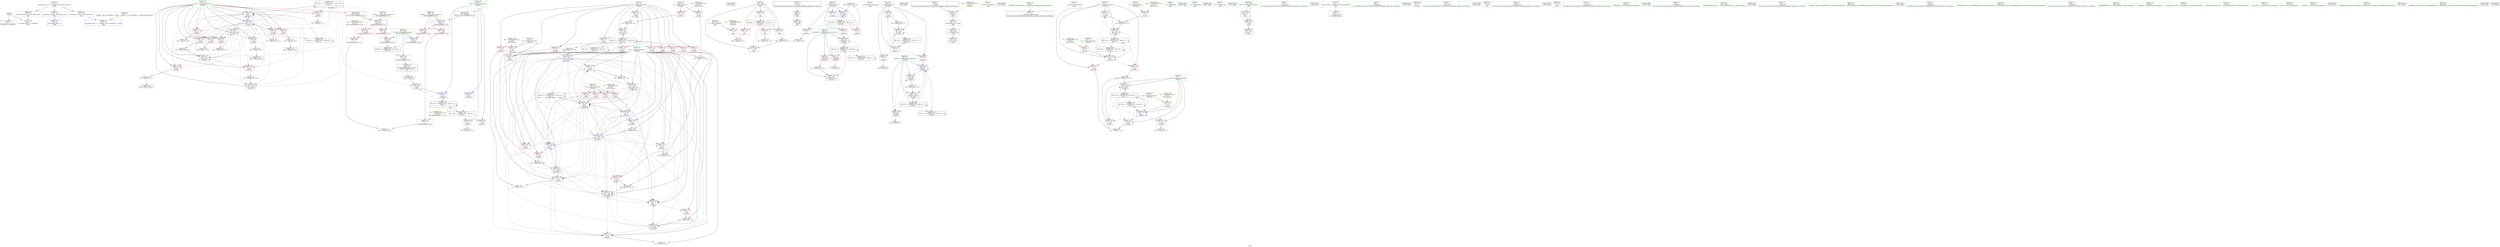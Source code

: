 digraph "SVFG" {
	label="SVFG";

	Node0x55e9a2c16f60 [shape=record,color=grey,label="{NodeID: 0\nNullPtr}"];
	Node0x55e9a2c16f60 -> Node0x55e9a2c413f0[style=solid];
	Node0x55e9a2c16f60 -> Node0x55e9a2c46fb0[style=solid];
	Node0x55e9a2c44e40 [shape=record,color=grey,label="{NodeID: 277\n243 = cmp(242, 121, )\n}"];
	Node0x55e9a2c40990 [shape=record,color=red,label="{NodeID: 111\n218\<--72\n\<--chd\n_Z5solvev\n}"];
	Node0x55e9a2c40990 -> Node0x55e9a2c44b40[style=solid];
	Node0x55e9a2c3ec00 [shape=record,color=green,label="{NodeID: 28\n58\<--59\nd\<--d_field_insensitive\n_Z5solvev\n}"];
	Node0x55e9a2c3ec00 -> Node0x55e9a2c42a60[style=solid];
	Node0x55e9a2c3ec00 -> Node0x55e9a2c42b30[style=solid];
	Node0x55e9a2c83a20 [shape=record,color=black,label="{NodeID: 388\n85 = PHI()\n}"];
	Node0x55e9a2c624a0 [shape=record,color=black,label="{NodeID: 305\nMR_14V_4 = PHI(MR_14V_5, MR_14V_3, )\npts\{61 \}\n|{|<s4>9}}"];
	Node0x55e9a2c624a0 -> Node0x55e9a2c46250[style=dashed];
	Node0x55e9a2c624a0 -> Node0x55e9a2c48770[style=dashed];
	Node0x55e9a2c624a0 -> Node0x55e9a2c624a0[style=dashed];
	Node0x55e9a2c624a0 -> Node0x55e9a2c66aa0[style=dashed];
	Node0x55e9a2c624a0:s4 -> Node0x55e9a2c6d340[style=dashed,color=red];
	Node0x55e9a2c469a0 [shape=record,color=red,label="{NodeID: 139\n347\<--325\n\<--t\nmain\n}"];
	Node0x55e9a2c469a0 -> Node0x55e9a2c449c0[style=solid];
	Node0x55e9a2c414f0 [shape=record,color=black,label="{NodeID: 56\n9\<--8\n\<--_ZSt3cin\nCan only get source location for instruction, argument, global var or function.}"];
	Node0x55e9a2c414f0 -> Node0x55e9a2c42240[style=solid];
	Node0x55e9a2c4e440 [shape=record,color=grey,label="{NodeID: 250\n258 = Binary(257, 154, )\n}"];
	Node0x55e9a2c4e440 -> Node0x55e9a2c48910[style=solid];
	Node0x55e9a2c480f0 [shape=record,color=blue,label="{NodeID: 167\n72\<--190\nchd\<--sub28\n_Z5solvev\n}"];
	Node0x55e9a2c480f0 -> Node0x55e9a2c40720[style=dashed];
	Node0x55e9a2c480f0 -> Node0x55e9a2c407f0[style=dashed];
	Node0x55e9a2c480f0 -> Node0x55e9a2c40990[style=dashed];
	Node0x55e9a2c480f0 -> Node0x55e9a2c40a60[style=dashed];
	Node0x55e9a2c480f0 -> Node0x55e9a2c47590[style=dashed];
	Node0x55e9a2c480f0 -> Node0x55e9a2c47e80[style=dashed];
	Node0x55e9a2c480f0 -> Node0x55e9a2c48020[style=dashed];
	Node0x55e9a2c480f0 -> Node0x55e9a2c48430[style=dashed];
	Node0x55e9a2c480f0 -> Node0x55e9a2c48500[style=dashed];
	Node0x55e9a2c480f0 -> Node0x55e9a2c688a0[style=dashed];
	Node0x55e9a2c42cd0 [shape=record,color=red,label="{NodeID: 84\n274\<--60\n\<--ans\n_Z5solvev\n}"];
	Node0x55e9a2c2fb80 [shape=record,color=green,label="{NodeID: 1\n7\<--1\n__dso_handle\<--dummyObj\nGlob }"];
	Node0x55e9a2c44fc0 [shape=record,color=grey,label="{NodeID: 278\n100 = cmp(99, 95, )\n}"];
	Node0x55e9a2c40a60 [shape=record,color=red,label="{NodeID: 112\n227\<--72\n\<--chd\n_Z5solvev\n}"];
	Node0x55e9a2c40a60 -> Node0x55e9a2c4f340[style=solid];
	Node0x55e9a2c3ecd0 [shape=record,color=green,label="{NodeID: 29\n60\<--61\nans\<--ans_field_insensitive\n_Z5solvev\n|{|<s4>9}}"];
	Node0x55e9a2c3ecd0 -> Node0x55e9a2c42c00[style=solid];
	Node0x55e9a2c3ecd0 -> Node0x55e9a2c42cd0[style=solid];
	Node0x55e9a2c3ecd0 -> Node0x55e9a2c470b0[style=solid];
	Node0x55e9a2c3ecd0 -> Node0x55e9a2c48770[style=solid];
	Node0x55e9a2c3ecd0:s4 -> Node0x55e9a2c848b0[style=solid,color=red];
	Node0x55e9a2c83b20 [shape=record,color=black,label="{NodeID: 389\n86 = PHI()\n}"];
	Node0x55e9a2c46a70 [shape=record,color=red,label="{NodeID: 140\n346\<--327\n\<--i\nmain\n}"];
	Node0x55e9a2c46a70 -> Node0x55e9a2c449c0[style=solid];
	Node0x55e9a2c415f0 [shape=record,color=black,label="{NodeID: 57\n10\<--8\n\<--_ZSt3cin\nCan only get source location for instruction, argument, global var or function.}"];
	Node0x55e9a2c415f0 -> Node0x55e9a2c42310[style=solid];
	Node0x55e9a2c4e5c0 [shape=record,color=grey,label="{NodeID: 251\n149 = Binary(148, 147, )\n}"];
	Node0x55e9a2c4e5c0 -> Node0x55e9a2c47c10[style=solid];
	Node0x55e9a2c481c0 [shape=record,color=blue,label="{NodeID: 168\n70\<--194\nturns\<--inc30\n_Z5solvev\n}"];
	Node0x55e9a2c481c0 -> Node0x55e9a2c3ff00[style=dashed];
	Node0x55e9a2c481c0 -> Node0x55e9a2c3ffd0[style=dashed];
	Node0x55e9a2c481c0 -> Node0x55e9a2c400a0[style=dashed];
	Node0x55e9a2c481c0 -> Node0x55e9a2c40170[style=dashed];
	Node0x55e9a2c481c0 -> Node0x55e9a2c40240[style=dashed];
	Node0x55e9a2c481c0 -> Node0x55e9a2c40310[style=dashed];
	Node0x55e9a2c481c0 -> Node0x55e9a2c474c0[style=dashed];
	Node0x55e9a2c481c0 -> Node0x55e9a2c481c0[style=dashed];
	Node0x55e9a2c481c0 -> Node0x55e9a2c48290[style=dashed];
	Node0x55e9a2c481c0 -> Node0x55e9a2c486a0[style=dashed];
	Node0x55e9a2c481c0 -> Node0x55e9a2c665a0[style=dashed];
	Node0x55e9a2c481c0 -> Node0x55e9a2c683a0[style=dashed];
	Node0x55e9a2c42da0 [shape=record,color=red,label="{NodeID: 85\n93\<--62\n\<--i\n_Z5solvev\n}"];
	Node0x55e9a2c42da0 -> Node0x55e9a2c45140[style=solid];
	Node0x55e9a2c366e0 [shape=record,color=green,label="{NodeID: 2\n8\<--1\n_ZSt3cin\<--dummyObj\nGlob }"];
	Node0x55e9a2c45140 [shape=record,color=grey,label="{NodeID: 279\n94 = cmp(93, 95, )\n}"];
	Node0x55e9a2c40b30 [shape=record,color=red,label="{NodeID: 113\n234\<--72\n\<--chd\n_Z5solvev\n}"];
	Node0x55e9a2c40b30 -> Node0x55e9a2c4f1c0[style=solid];
	Node0x55e9a2c3eda0 [shape=record,color=green,label="{NodeID: 30\n62\<--63\ni\<--i_field_insensitive\n_Z5solvev\n}"];
	Node0x55e9a2c3eda0 -> Node0x55e9a2c42da0[style=solid];
	Node0x55e9a2c3eda0 -> Node0x55e9a2c42e70[style=solid];
	Node0x55e9a2c3eda0 -> Node0x55e9a2c42f40[style=solid];
	Node0x55e9a2c3eda0 -> Node0x55e9a2c47180[style=solid];
	Node0x55e9a2c3eda0 -> Node0x55e9a2c48910[style=solid];
	Node0x55e9a2c83c20 [shape=record,color=black,label="{NodeID: 390\n87 = PHI()\n}"];
	Node0x55e9a2c46b40 [shape=record,color=red,label="{NodeID: 141\n352\<--327\n\<--i\nmain\n}"];
	Node0x55e9a2c46b40 -> Node0x55e9a2c4ed40[style=solid];
	Node0x55e9a2c416f0 [shape=record,color=black,label="{NodeID: 58\n31\<--32\n\<--_ZNSt8ios_base4InitD1Ev\nCan only get source location for instruction, argument, global var or function.}"];
	Node0x55e9a2c6b880 [shape=record,color=yellow,style=double,label="{NodeID: 335\n42V_1 = ENCHI(MR_42V_0)\npts\{1 \}\nFun[main]}"];
	Node0x55e9a2c6b880 -> Node0x55e9a2c42310[style=dashed];
	Node0x55e9a2c4e740 [shape=record,color=grey,label="{NodeID: 252\n194 = Binary(193, 154, )\n}"];
	Node0x55e9a2c4e740 -> Node0x55e9a2c481c0[style=solid];
	Node0x55e9a2c48290 [shape=record,color=blue,label="{NodeID: 169\n70\<--215\nturns\<--inc43\n_Z5solvev\n}"];
	Node0x55e9a2c48290 -> Node0x55e9a2c665a0[style=dashed];
	Node0x55e9a2c42e70 [shape=record,color=red,label="{NodeID: 86\n102\<--62\n\<--i\n_Z5solvev\n}"];
	Node0x55e9a2c42e70 -> Node0x55e9a2c47320[style=solid];
	Node0x55e9a2c1aa60 [shape=record,color=green,label="{NodeID: 3\n11\<--1\n_ZSt4cout\<--dummyObj\nGlob }"];
	Node0x55e9a2c452c0 [shape=record,color=grey,label="{NodeID: 280\n198 = cmp(197, 121, )\n}"];
	Node0x55e9a2c40c00 [shape=record,color=red,label="{NodeID: 114\n175\<--74\n\<--cad\n_Z5solvev\n}"];
	Node0x55e9a2c40c00 -> Node0x55e9a2c4f940[style=solid];
	Node0x55e9a2c3ee70 [shape=record,color=green,label="{NodeID: 31\n64\<--65\nj\<--j_field_insensitive\n_Z5solvev\n}"];
	Node0x55e9a2c3ee70 -> Node0x55e9a2c43010[style=solid];
	Node0x55e9a2c3ee70 -> Node0x55e9a2c430e0[style=solid];
	Node0x55e9a2c3ee70 -> Node0x55e9a2c431b0[style=solid];
	Node0x55e9a2c3ee70 -> Node0x55e9a2c47250[style=solid];
	Node0x55e9a2c3ee70 -> Node0x55e9a2c48840[style=solid];
	Node0x55e9a2c83cf0 [shape=record,color=black,label="{NodeID: 391\n246 = PHI(284, )\n}"];
	Node0x55e9a2c83cf0 -> Node0x55e9a2c46250[style=solid];
	Node0x55e9a2c46c10 [shape=record,color=red,label="{NodeID: 142\n359\<--327\n\<--i\nmain\n}"];
	Node0x55e9a2c46c10 -> Node0x55e9a2c4eec0[style=solid];
	Node0x55e9a2c417f0 [shape=record,color=black,label="{NodeID: 59\n284\<--307\n_ZSt3minIxERKT_S2_S2__ret\<--\n_ZSt3minIxERKT_S2_S2_\n|{<s0>9}}"];
	Node0x55e9a2c417f0:s0 -> Node0x55e9a2c83cf0[style=solid,color=blue];
	Node0x55e9a2c6b960 [shape=record,color=yellow,style=double,label="{NodeID: 336\n2V_1 = ENCHI(MR_2V_0)\npts\{49 \}\nFun[_Z5solvev]}"];
	Node0x55e9a2c6b960 -> Node0x55e9a2c423e0[style=dashed];
	Node0x55e9a2c6b960 -> Node0x55e9a2c424b0[style=dashed];
	Node0x55e9a2c6b960 -> Node0x55e9a2c42580[style=dashed];
	Node0x55e9a2c6b960 -> Node0x55e9a2c42650[style=dashed];
	Node0x55e9a2c4e8c0 [shape=record,color=grey,label="{NodeID: 253\n239 = Binary(238, 154, )\n}"];
	Node0x55e9a2c4e8c0 -> Node0x55e9a2c486a0[style=solid];
	Node0x55e9a2c48360 [shape=record,color=blue,label="{NodeID: 170\n76\<--224\nchk\<--sub47\n_Z5solvev\n}"];
	Node0x55e9a2c48360 -> Node0x55e9a2c61fa0[style=dashed];
	Node0x55e9a2c42f40 [shape=record,color=red,label="{NodeID: 87\n257\<--62\n\<--i\n_Z5solvev\n}"];
	Node0x55e9a2c42f40 -> Node0x55e9a2c4e440[style=solid];
	Node0x55e9a2c1b8e0 [shape=record,color=green,label="{NodeID: 4\n12\<--1\n.str\<--dummyObj\nGlob }"];
	Node0x55e9a2c45440 [shape=record,color=grey,label="{NodeID: 281\n166 = cmp(165, 121, )\n}"];
	Node0x55e9a2c45440 -> Node0x55e9a2c4da20[style=solid];
	Node0x55e9a2c40cd0 [shape=record,color=red,label="{NodeID: 115\n211\<--74\n\<--cad\n_Z5solvev\n}"];
	Node0x55e9a2c40cd0 -> Node0x55e9a2c44cc0[style=solid];
	Node0x55e9a2c3ef40 [shape=record,color=green,label="{NodeID: 32\n66\<--67\nnumDebuf\<--numDebuf_field_insensitive\n_Z5solvev\n}"];
	Node0x55e9a2c3ef40 -> Node0x55e9a2c43280[style=solid];
	Node0x55e9a2c3ef40 -> Node0x55e9a2c43350[style=solid];
	Node0x55e9a2c3ef40 -> Node0x55e9a2c47320[style=solid];
	Node0x55e9a2c3ef40 -> Node0x55e9a2c47a70[style=solid];
	Node0x55e9a2c83eb0 [shape=record,color=black,label="{NodeID: 392\n265 = PHI()\n}"];
	Node0x55e9a2c46ce0 [shape=record,color=red,label="{NodeID: 143\n337\<--336\nvbase.offset\<--\nmain\n}"];
	Node0x55e9a2c418c0 [shape=record,color=black,label="{NodeID: 60\n336\<--335\n\<--vbase.offset.ptr\nmain\n}"];
	Node0x55e9a2c418c0 -> Node0x55e9a2c46ce0[style=solid];
	Node0x55e9a2c6ba70 [shape=record,color=yellow,style=double,label="{NodeID: 337\n4V_1 = ENCHI(MR_4V_0)\npts\{51 \}\nFun[_Z5solvev]}"];
	Node0x55e9a2c6ba70 -> Node0x55e9a2c42720[style=dashed];
	Node0x55e9a2c4ea40 [shape=record,color=grey,label="{NodeID: 254\n215 = Binary(214, 154, )\n}"];
	Node0x55e9a2c4ea40 -> Node0x55e9a2c48290[style=solid];
	Node0x55e9a2c48430 [shape=record,color=blue,label="{NodeID: 171\n72\<--228\nchd\<--sub48\n_Z5solvev\n}"];
	Node0x55e9a2c48430 -> Node0x55e9a2c40990[style=dashed];
	Node0x55e9a2c48430 -> Node0x55e9a2c40a60[style=dashed];
	Node0x55e9a2c48430 -> Node0x55e9a2c47590[style=dashed];
	Node0x55e9a2c48430 -> Node0x55e9a2c48430[style=dashed];
	Node0x55e9a2c48430 -> Node0x55e9a2c48500[style=dashed];
	Node0x55e9a2c48430 -> Node0x55e9a2c688a0[style=dashed];
	Node0x55e9a2c43010 [shape=record,color=red,label="{NodeID: 88\n99\<--64\n\<--j\n_Z5solvev\n}"];
	Node0x55e9a2c43010 -> Node0x55e9a2c44fc0[style=solid];
	Node0x55e9a2c1b970 [shape=record,color=green,label="{NodeID: 5\n14\<--1\n.str.1\<--dummyObj\nGlob }"];
	Node0x55e9a2c455c0 [shape=record,color=grey,label="{NodeID: 282\n163 = cmp(162, 91, )\n}"];
	Node0x55e9a2c456f0 [shape=record,color=red,label="{NodeID: 116\n222\<--74\n\<--cad\n_Z5solvev\n}"];
	Node0x55e9a2c456f0 -> Node0x55e9a2c4e140[style=solid];
	Node0x55e9a2c3f010 [shape=record,color=green,label="{NodeID: 33\n68\<--69\nnumBuf\<--numBuf_field_insensitive\n_Z5solvev\n}"];
	Node0x55e9a2c3f010 -> Node0x55e9a2c43420[style=solid];
	Node0x55e9a2c3f010 -> Node0x55e9a2c434f0[style=solid];
	Node0x55e9a2c3f010 -> Node0x55e9a2c473f0[style=solid];
	Node0x55e9a2c3f010 -> Node0x55e9a2c47f50[style=solid];
	Node0x55e9a2c83f80 [shape=record,color=black,label="{NodeID: 393\n268 = PHI()\n}"];
	Node0x55e9a2c46db0 [shape=record,color=blue,label="{NodeID: 144\n374\<--19\nllvm.global_ctors_0\<--\nGlob }"];
	Node0x55e9a2c41990 [shape=record,color=black,label="{NodeID: 61\n339\<--338\n\<--add.ptr\nmain\n}"];
	Node0x55e9a2c6bb50 [shape=record,color=yellow,style=double,label="{NodeID: 338\n6V_1 = ENCHI(MR_6V_0)\npts\{53 \}\nFun[_Z5solvev]}"];
	Node0x55e9a2c6bb50 -> Node0x55e9a2c427f0[style=dashed];
	Node0x55e9a2c4ebc0 [shape=record,color=grey,label="{NodeID: 255\n183 = Binary(182, 142, )\n}"];
	Node0x55e9a2c4ebc0 -> Node0x55e9a2c47f50[style=solid];
	Node0x55e9a2c48500 [shape=record,color=blue,label="{NodeID: 172\n72\<--231\nchd\<--\n_Z5solvev\n}"];
	Node0x55e9a2c48500 -> Node0x55e9a2c40b30[style=dashed];
	Node0x55e9a2c48500 -> Node0x55e9a2c485d0[style=dashed];
	Node0x55e9a2c430e0 [shape=record,color=red,label="{NodeID: 89\n104\<--64\n\<--j\n_Z5solvev\n}"];
	Node0x55e9a2c430e0 -> Node0x55e9a2c473f0[style=solid];
	Node0x55e9a2c1ba00 [shape=record,color=green,label="{NodeID: 6\n16\<--1\n.str.2\<--dummyObj\nGlob }"];
	Node0x55e9a2c525d0 [shape=record,color=grey,label="{NodeID: 283\n172 = cmp(170, 171, )\n}"];
	Node0x55e9a2c457c0 [shape=record,color=red,label="{NodeID: 117\n202\<--76\n\<--chk\n_Z5solvev\n}"];
	Node0x55e9a2c457c0 -> Node0x55e9a2c4fdc0[style=solid];
	Node0x55e9a2c3f0e0 [shape=record,color=green,label="{NodeID: 34\n70\<--71\nturns\<--turns_field_insensitive\n_Z5solvev\n|{|<s15>9}}"];
	Node0x55e9a2c3f0e0 -> Node0x55e9a2c435c0[style=solid];
	Node0x55e9a2c3f0e0 -> Node0x55e9a2c3fd60[style=solid];
	Node0x55e9a2c3f0e0 -> Node0x55e9a2c3fe30[style=solid];
	Node0x55e9a2c3f0e0 -> Node0x55e9a2c3ff00[style=solid];
	Node0x55e9a2c3f0e0 -> Node0x55e9a2c3ffd0[style=solid];
	Node0x55e9a2c3f0e0 -> Node0x55e9a2c400a0[style=solid];
	Node0x55e9a2c3f0e0 -> Node0x55e9a2c40170[style=solid];
	Node0x55e9a2c3f0e0 -> Node0x55e9a2c40240[style=solid];
	Node0x55e9a2c3f0e0 -> Node0x55e9a2c40310[style=solid];
	Node0x55e9a2c3f0e0 -> Node0x55e9a2c403e0[style=solid];
	Node0x55e9a2c3f0e0 -> Node0x55e9a2c474c0[style=solid];
	Node0x55e9a2c3f0e0 -> Node0x55e9a2c47ce0[style=solid];
	Node0x55e9a2c3f0e0 -> Node0x55e9a2c481c0[style=solid];
	Node0x55e9a2c3f0e0 -> Node0x55e9a2c48290[style=solid];
	Node0x55e9a2c3f0e0 -> Node0x55e9a2c486a0[style=solid];
	Node0x55e9a2c3f0e0:s15 -> Node0x55e9a2c84a70[style=solid,color=red];
	Node0x55e9a2c84050 [shape=record,color=black,label="{NodeID: 394\n275 = PHI()\n}"];
	Node0x55e9a2c46eb0 [shape=record,color=blue,label="{NodeID: 145\n375\<--20\nllvm.global_ctors_1\<--_GLOBAL__sub_I_andyshih12_2_0.cpp\nGlob }"];
	Node0x55e9a2c41a60 [shape=record,color=black,label="{NodeID: 62\n322\<--363\nmain_ret\<--\nmain\n}"];
	Node0x55e9a2c6bc30 [shape=record,color=yellow,style=double,label="{NodeID: 339\n8V_1 = ENCHI(MR_8V_0)\npts\{55 \}\nFun[_Z5solvev]}"];
	Node0x55e9a2c6bc30 -> Node0x55e9a2c428c0[style=dashed];
	Node0x55e9a2c4ed40 [shape=record,color=grey,label="{NodeID: 256\n353 = Binary(352, 154, )\n}"];
	Node0x55e9a2c485d0 [shape=record,color=blue,label="{NodeID: 173\n72\<--235\nchd\<--sub50\n_Z5solvev\n}"];
	Node0x55e9a2c485d0 -> Node0x55e9a2c40990[style=dashed];
	Node0x55e9a2c485d0 -> Node0x55e9a2c40a60[style=dashed];
	Node0x55e9a2c485d0 -> Node0x55e9a2c47590[style=dashed];
	Node0x55e9a2c485d0 -> Node0x55e9a2c48430[style=dashed];
	Node0x55e9a2c485d0 -> Node0x55e9a2c48500[style=dashed];
	Node0x55e9a2c485d0 -> Node0x55e9a2c688a0[style=dashed];
	Node0x55e9a2c431b0 [shape=record,color=red,label="{NodeID: 90\n252\<--64\n\<--j\n_Z5solvev\n}"];
	Node0x55e9a2c431b0 -> Node0x55e9a2c4dfc0[style=solid];
	Node0x55e9a2c1ba90 [shape=record,color=green,label="{NodeID: 7\n19\<--1\n\<--dummyObj\nCan only get source location for instruction, argument, global var or function.}"];
	Node0x55e9a2c52750 [shape=record,color=grey,label="{NodeID: 284\n158 = cmp(157, 121, )\n}"];
	Node0x55e9a2c45890 [shape=record,color=red,label="{NodeID: 118\n210\<--76\n\<--chk\n_Z5solvev\n}"];
	Node0x55e9a2c45890 -> Node0x55e9a2c44cc0[style=solid];
	Node0x55e9a2c3f1b0 [shape=record,color=green,label="{NodeID: 35\n72\<--73\nchd\<--chd_field_insensitive\n_Z5solvev\n}"];
	Node0x55e9a2c3f1b0 -> Node0x55e9a2c404b0[style=solid];
	Node0x55e9a2c3f1b0 -> Node0x55e9a2c40580[style=solid];
	Node0x55e9a2c3f1b0 -> Node0x55e9a2c40650[style=solid];
	Node0x55e9a2c3f1b0 -> Node0x55e9a2c40720[style=solid];
	Node0x55e9a2c3f1b0 -> Node0x55e9a2c407f0[style=solid];
	Node0x55e9a2c3f1b0 -> Node0x55e9a2c408c0[style=solid];
	Node0x55e9a2c3f1b0 -> Node0x55e9a2c40990[style=solid];
	Node0x55e9a2c3f1b0 -> Node0x55e9a2c40a60[style=solid];
	Node0x55e9a2c3f1b0 -> Node0x55e9a2c40b30[style=solid];
	Node0x55e9a2c3f1b0 -> Node0x55e9a2c47590[style=solid];
	Node0x55e9a2c3f1b0 -> Node0x55e9a2c479a0[style=solid];
	Node0x55e9a2c3f1b0 -> Node0x55e9a2c47b40[style=solid];
	Node0x55e9a2c3f1b0 -> Node0x55e9a2c47c10[style=solid];
	Node0x55e9a2c3f1b0 -> Node0x55e9a2c47e80[style=solid];
	Node0x55e9a2c3f1b0 -> Node0x55e9a2c48020[style=solid];
	Node0x55e9a2c3f1b0 -> Node0x55e9a2c480f0[style=solid];
	Node0x55e9a2c3f1b0 -> Node0x55e9a2c48430[style=solid];
	Node0x55e9a2c3f1b0 -> Node0x55e9a2c48500[style=solid];
	Node0x55e9a2c3f1b0 -> Node0x55e9a2c485d0[style=solid];
	Node0x55e9a2c84210 [shape=record,color=black,label="{NodeID: 395\n278 = PHI()\n}"];
	Node0x55e9a2c46fb0 [shape=record,color=blue, style = dotted,label="{NodeID: 146\n376\<--3\nllvm.global_ctors_2\<--dummyVal\nGlob }"];
	Node0x55e9a2c41b30 [shape=record,color=purple,label="{NodeID: 63\n29\<--4\n\<--_ZStL8__ioinit\n__cxx_global_var_init\n}"];
	Node0x55e9a2c6bd10 [shape=record,color=yellow,style=double,label="{NodeID: 340\n10V_1 = ENCHI(MR_10V_0)\npts\{57 \}\nFun[_Z5solvev]}"];
	Node0x55e9a2c6bd10 -> Node0x55e9a2c42990[style=dashed];
	Node0x55e9a2c4eec0 [shape=record,color=grey,label="{NodeID: 257\n360 = Binary(359, 154, )\n}"];
	Node0x55e9a2c4eec0 -> Node0x55e9a2c48ec0[style=solid];
	Node0x55e9a2c486a0 [shape=record,color=blue,label="{NodeID: 174\n70\<--239\nturns\<--inc52\n_Z5solvev\n}"];
	Node0x55e9a2c486a0 -> Node0x55e9a2c40170[style=dashed];
	Node0x55e9a2c486a0 -> Node0x55e9a2c40240[style=dashed];
	Node0x55e9a2c486a0 -> Node0x55e9a2c40310[style=dashed];
	Node0x55e9a2c486a0 -> Node0x55e9a2c48290[style=dashed];
	Node0x55e9a2c486a0 -> Node0x55e9a2c486a0[style=dashed];
	Node0x55e9a2c486a0 -> Node0x55e9a2c665a0[style=dashed];
	Node0x55e9a2c43280 [shape=record,color=red,label="{NodeID: 91\n116\<--66\n\<--numDebuf\n_Z5solvev\n}"];
	Node0x55e9a2c43280 -> Node0x55e9a2c446c0[style=solid];
	Node0x55e9a2c1bb20 [shape=record,color=green,label="{NodeID: 8\n89\<--1\n\<--dummyObj\nCan only get source location for instruction, argument, global var or function.}"];
	Node0x55e9a2c45960 [shape=record,color=red,label="{NodeID: 119\n223\<--76\n\<--chk\n_Z5solvev\n}"];
	Node0x55e9a2c45960 -> Node0x55e9a2c4e140[style=solid];
	Node0x55e9a2c3f280 [shape=record,color=green,label="{NodeID: 36\n74\<--75\ncad\<--cad_field_insensitive\n_Z5solvev\n}"];
	Node0x55e9a2c3f280 -> Node0x55e9a2c40c00[style=solid];
	Node0x55e9a2c3f280 -> Node0x55e9a2c40cd0[style=solid];
	Node0x55e9a2c3f280 -> Node0x55e9a2c456f0[style=solid];
	Node0x55e9a2c3f280 -> Node0x55e9a2c47660[style=solid];
	Node0x55e9a2c3f280 -> Node0x55e9a2c47db0[style=solid];
	Node0x55e9a2c842e0 [shape=record,color=black,label="{NodeID: 396\n331 = PHI()\n}"];
	Node0x55e9a2c470b0 [shape=record,color=blue,label="{NodeID: 147\n60\<--89\nans\<--\n_Z5solvev\n}"];
	Node0x55e9a2c470b0 -> Node0x55e9a2c66aa0[style=dashed];
	Node0x55e9a2c41c00 [shape=record,color=purple,label="{NodeID: 64\n264\<--12\n\<--.str\n_Z5solvev\n}"];
	Node0x55e9a2c6bdf0 [shape=record,color=yellow,style=double,label="{NodeID: 341\n12V_1 = ENCHI(MR_12V_0)\npts\{59 \}\nFun[_Z5solvev]}"];
	Node0x55e9a2c6bdf0 -> Node0x55e9a2c42a60[style=dashed];
	Node0x55e9a2c6bdf0 -> Node0x55e9a2c42b30[style=dashed];
	Node0x55e9a2c4f040 [shape=record,color=grey,label="{NodeID: 258\n190 = Binary(189, 188, )\n}"];
	Node0x55e9a2c4f040 -> Node0x55e9a2c480f0[style=solid];
	Node0x55e9a2c48770 [shape=record,color=blue,label="{NodeID: 175\n60\<--249\nans\<--\n_Z5solvev\n}"];
	Node0x55e9a2c48770 -> Node0x55e9a2c624a0[style=dashed];
	Node0x55e9a2c43350 [shape=record,color=red,label="{NodeID: 92\n140\<--66\n\<--numDebuf\n_Z5solvev\n}"];
	Node0x55e9a2c43350 -> Node0x55e9a2c4f4c0[style=solid];
	Node0x55e9a2c3dc60 [shape=record,color=green,label="{NodeID: 9\n91\<--1\n\<--dummyObj\nCan only get source location for instruction, argument, global var or function.}"];
	Node0x55e9a2c45a30 [shape=record,color=red,label="{NodeID: 120\n127\<--78\n\<--cak\n_Z5solvev\n}"];
	Node0x55e9a2c45a30 -> Node0x55e9a2c4e2c0[style=solid];
	Node0x55e9a2c3f350 [shape=record,color=green,label="{NodeID: 37\n76\<--77\nchk\<--chk_field_insensitive\n_Z5solvev\n}"];
	Node0x55e9a2c3f350 -> Node0x55e9a2c457c0[style=solid];
	Node0x55e9a2c3f350 -> Node0x55e9a2c45890[style=solid];
	Node0x55e9a2c3f350 -> Node0x55e9a2c45960[style=solid];
	Node0x55e9a2c3f350 -> Node0x55e9a2c47730[style=solid];
	Node0x55e9a2c3f350 -> Node0x55e9a2c48360[style=solid];
	Node0x55e9a2c843b0 [shape=record,color=black,label="{NodeID: 397\n340 = PHI()\n}"];
	Node0x55e9a2c47180 [shape=record,color=blue,label="{NodeID: 148\n62\<--91\ni\<--\n_Z5solvev\n}"];
	Node0x55e9a2c47180 -> Node0x55e9a2c66fa0[style=dashed];
	Node0x55e9a2c41cd0 [shape=record,color=purple,label="{NodeID: 65\n350\<--14\n\<--.str.1\nmain\n}"];
	Node0x55e9a2c4f1c0 [shape=record,color=grey,label="{NodeID: 259\n235 = Binary(234, 233, )\n}"];
	Node0x55e9a2c4f1c0 -> Node0x55e9a2c485d0[style=solid];
	Node0x55e9a2c48840 [shape=record,color=blue,label="{NodeID: 176\n64\<--253\nj\<--inc58\n_Z5solvev\n}"];
	Node0x55e9a2c48840 -> Node0x55e9a2c43010[style=dashed];
	Node0x55e9a2c48840 -> Node0x55e9a2c430e0[style=dashed];
	Node0x55e9a2c48840 -> Node0x55e9a2c431b0[style=dashed];
	Node0x55e9a2c48840 -> Node0x55e9a2c48840[style=dashed];
	Node0x55e9a2c48840 -> Node0x55e9a2c674a0[style=dashed];
	Node0x55e9a2c43420 [shape=record,color=red,label="{NodeID: 93\n162\<--68\n\<--numBuf\n_Z5solvev\n}"];
	Node0x55e9a2c43420 -> Node0x55e9a2c455c0[style=solid];
	Node0x55e9a2c3dcf0 [shape=record,color=green,label="{NodeID: 10\n95\<--1\n\<--dummyObj\nCan only get source location for instruction, argument, global var or function.}"];
	Node0x55e9a2c45b00 [shape=record,color=red,label="{NodeID: 121\n133\<--78\n\<--cak\n_Z5solvev\n}"];
	Node0x55e9a2c45b00 -> Node0x55e9a2c4f7c0[style=solid];
	Node0x55e9a2c3f420 [shape=record,color=green,label="{NodeID: 38\n78\<--79\ncak\<--cak_field_insensitive\n_Z5solvev\n}"];
	Node0x55e9a2c3f420 -> Node0x55e9a2c45a30[style=solid];
	Node0x55e9a2c3f420 -> Node0x55e9a2c45b00[style=solid];
	Node0x55e9a2c3f420 -> Node0x55e9a2c45bd0[style=solid];
	Node0x55e9a2c3f420 -> Node0x55e9a2c45ca0[style=solid];
	Node0x55e9a2c3f420 -> Node0x55e9a2c45d70[style=solid];
	Node0x55e9a2c3f420 -> Node0x55e9a2c45e40[style=solid];
	Node0x55e9a2c3f420 -> Node0x55e9a2c45f10[style=solid];
	Node0x55e9a2c3f420 -> Node0x55e9a2c45fe0[style=solid];
	Node0x55e9a2c3f420 -> Node0x55e9a2c460b0[style=solid];
	Node0x55e9a2c3f420 -> Node0x55e9a2c46180[style=solid];
	Node0x55e9a2c3f420 -> Node0x55e9a2c47800[style=solid];
	Node0x55e9a2c3f420 -> Node0x55e9a2c478d0[style=solid];
	Node0x55e9a2c84480 [shape=record,color=black,label="{NodeID: 398\n343 = PHI()\n}"];
	Node0x55e9a2c47250 [shape=record,color=blue,label="{NodeID: 149\n64\<--91\nj\<--\n_Z5solvev\n}"];
	Node0x55e9a2c47250 -> Node0x55e9a2c43010[style=dashed];
	Node0x55e9a2c47250 -> Node0x55e9a2c430e0[style=dashed];
	Node0x55e9a2c47250 -> Node0x55e9a2c431b0[style=dashed];
	Node0x55e9a2c47250 -> Node0x55e9a2c48840[style=dashed];
	Node0x55e9a2c47250 -> Node0x55e9a2c674a0[style=dashed];
	Node0x55e9a2c41da0 [shape=record,color=purple,label="{NodeID: 66\n355\<--16\n\<--.str.2\nmain\n}"];
	Node0x55e9a2c4f340 [shape=record,color=grey,label="{NodeID: 260\n228 = Binary(227, 226, )\n}"];
	Node0x55e9a2c4f340 -> Node0x55e9a2c48430[style=solid];
	Node0x55e9a2c48910 [shape=record,color=blue,label="{NodeID: 177\n62\<--258\ni\<--inc60\n_Z5solvev\n}"];
	Node0x55e9a2c48910 -> Node0x55e9a2c66fa0[style=dashed];
	Node0x55e9a2c434f0 [shape=record,color=red,label="{NodeID: 94\n182\<--68\n\<--numBuf\n_Z5solvev\n}"];
	Node0x55e9a2c434f0 -> Node0x55e9a2c4ebc0[style=solid];
	Node0x55e9a2c3dd80 [shape=record,color=green,label="{NodeID: 11\n121\<--1\n\<--dummyObj\nCan only get source location for instruction, argument, global var or function.}"];
	Node0x55e9a2c45bd0 [shape=record,color=red,label="{NodeID: 122\n136\<--78\n\<--cak\n_Z5solvev\n}"];
	Node0x55e9a2c45bd0 -> Node0x55e9a2c4f640[style=solid];
	Node0x55e9a2c3f4f0 [shape=record,color=green,label="{NodeID: 39\n81\<--82\n_ZNSirsERx\<--_ZNSirsERx_field_insensitive\n}"];
	Node0x55e9a2c84580 [shape=record,color=black,label="{NodeID: 399\n351 = PHI()\n}"];
	Node0x55e9a2c47320 [shape=record,color=blue,label="{NodeID: 150\n66\<--102\nnumDebuf\<--\n_Z5solvev\n}"];
	Node0x55e9a2c47320 -> Node0x55e9a2c606a0[style=dashed];
	Node0x55e9a2c41e70 [shape=record,color=purple,label="{NodeID: 67\n374\<--18\nllvm.global_ctors_0\<--llvm.global_ctors\nGlob }"];
	Node0x55e9a2c41e70 -> Node0x55e9a2c46db0[style=solid];
	Node0x55e9a2c4f4c0 [shape=record,color=grey,label="{NodeID: 261\n141 = Binary(140, 142, )\n}"];
	Node0x55e9a2c4f4c0 -> Node0x55e9a2c47a70[style=solid];
	Node0x55e9a2c489e0 [shape=record,color=blue,label="{NodeID: 178\n289\<--285\n__a.addr\<--__a\n_ZSt3minIxERKT_S2_S2_\n}"];
	Node0x55e9a2c489e0 -> Node0x55e9a2c463f0[style=dashed];
	Node0x55e9a2c489e0 -> Node0x55e9a2c464c0[style=dashed];
	Node0x55e9a2c435c0 [shape=record,color=red,label="{NodeID: 95\n119\<--70\n\<--turns\n_Z5solvev\n}"];
	Node0x55e9a2c435c0 -> Node0x55e9a2c44840[style=solid];
	Node0x55e9a2c3de10 [shape=record,color=green,label="{NodeID: 12\n124\<--1\n\<--dummyObj\nCan only get source location for instruction, argument, global var or function.}"];
	Node0x55e9a2c45ca0 [shape=record,color=red,label="{NodeID: 123\n147\<--78\n\<--cak\n_Z5solvev\n}"];
	Node0x55e9a2c45ca0 -> Node0x55e9a2c4e5c0[style=solid];
	Node0x55e9a2c3f5f0 [shape=record,color=green,label="{NodeID: 40\n247\<--248\n_ZSt3minIxERKT_S2_S2_\<--_ZSt3minIxERKT_S2_S2__field_insensitive\n}"];
	Node0x55e9a2c846e0 [shape=record,color=black,label="{NodeID: 400\n354 = PHI()\n}"];
	Node0x55e9a2c473f0 [shape=record,color=blue,label="{NodeID: 151\n68\<--104\nnumBuf\<--\n_Z5solvev\n}"];
	Node0x55e9a2c473f0 -> Node0x55e9a2c43420[style=dashed];
	Node0x55e9a2c473f0 -> Node0x55e9a2c434f0[style=dashed];
	Node0x55e9a2c473f0 -> Node0x55e9a2c473f0[style=dashed];
	Node0x55e9a2c473f0 -> Node0x55e9a2c47f50[style=dashed];
	Node0x55e9a2c473f0 -> Node0x55e9a2c5f7a0[style=dashed];
	Node0x55e9a2c473f0 -> Node0x55e9a2c67ea0[style=dashed];
	Node0x55e9a2c41f70 [shape=record,color=purple,label="{NodeID: 68\n375\<--18\nllvm.global_ctors_1\<--llvm.global_ctors\nGlob }"];
	Node0x55e9a2c41f70 -> Node0x55e9a2c46eb0[style=solid];
	Node0x55e9a2c4f640 [shape=record,color=grey,label="{NodeID: 262\n138 = Binary(137, 136, )\n}"];
	Node0x55e9a2c4f640 -> Node0x55e9a2c479a0[style=solid];
	Node0x55e9a2c48ab0 [shape=record,color=blue,label="{NodeID: 179\n291\<--286\n__b.addr\<--__b\n_ZSt3minIxERKT_S2_S2_\n}"];
	Node0x55e9a2c48ab0 -> Node0x55e9a2c46590[style=dashed];
	Node0x55e9a2c48ab0 -> Node0x55e9a2c46660[style=dashed];
	Node0x55e9a2c3fd60 [shape=record,color=red,label="{NodeID: 96\n152\<--70\n\<--turns\n_Z5solvev\n}"];
	Node0x55e9a2c3fd60 -> Node0x55e9a2c4fac0[style=solid];
	Node0x55e9a2c3dea0 [shape=record,color=green,label="{NodeID: 13\n142\<--1\n\<--dummyObj\nCan only get source location for instruction, argument, global var or function.}"];
	Node0x55e9a2c45d70 [shape=record,color=red,label="{NodeID: 124\n171\<--78\n\<--cak\n_Z5solvev\n}"];
	Node0x55e9a2c45d70 -> Node0x55e9a2c525d0[style=solid];
	Node0x55e9a2c3f6f0 [shape=record,color=green,label="{NodeID: 41\n266\<--267\n_ZStlsISt11char_traitsIcEERSt13basic_ostreamIcT_ES5_PKc\<--_ZStlsISt11char_traitsIcEERSt13basic_ostreamIcT_ES5_PKc_field_insensitive\n}"];
	Node0x55e9a2c847e0 [shape=record,color=black,label="{NodeID: 401\n356 = PHI()\n}"];
	Node0x55e9a2c665a0 [shape=record,color=black,label="{NodeID: 318\nMR_24V_13 = PHI(MR_24V_11, MR_24V_10, )\npts\{71 \}\n|{|<s4>9}}"];
	Node0x55e9a2c665a0 -> Node0x55e9a2c403e0[style=dashed];
	Node0x55e9a2c665a0 -> Node0x55e9a2c46250[style=dashed];
	Node0x55e9a2c665a0 -> Node0x55e9a2c474c0[style=dashed];
	Node0x55e9a2c665a0 -> Node0x55e9a2c683a0[style=dashed];
	Node0x55e9a2c665a0:s4 -> Node0x55e9a2c6cfc0[style=dashed,color=red];
	Node0x55e9a2c474c0 [shape=record,color=blue,label="{NodeID: 152\n70\<--91\nturns\<--\n_Z5solvev\n}"];
	Node0x55e9a2c474c0 -> Node0x55e9a2c435c0[style=dashed];
	Node0x55e9a2c474c0 -> Node0x55e9a2c3fd60[style=dashed];
	Node0x55e9a2c474c0 -> Node0x55e9a2c3fe30[style=dashed];
	Node0x55e9a2c474c0 -> Node0x55e9a2c3ff00[style=dashed];
	Node0x55e9a2c474c0 -> Node0x55e9a2c3ffd0[style=dashed];
	Node0x55e9a2c474c0 -> Node0x55e9a2c400a0[style=dashed];
	Node0x55e9a2c474c0 -> Node0x55e9a2c40170[style=dashed];
	Node0x55e9a2c474c0 -> Node0x55e9a2c40240[style=dashed];
	Node0x55e9a2c474c0 -> Node0x55e9a2c40310[style=dashed];
	Node0x55e9a2c474c0 -> Node0x55e9a2c474c0[style=dashed];
	Node0x55e9a2c474c0 -> Node0x55e9a2c47ce0[style=dashed];
	Node0x55e9a2c474c0 -> Node0x55e9a2c481c0[style=dashed];
	Node0x55e9a2c474c0 -> Node0x55e9a2c48290[style=dashed];
	Node0x55e9a2c474c0 -> Node0x55e9a2c486a0[style=dashed];
	Node0x55e9a2c474c0 -> Node0x55e9a2c665a0[style=dashed];
	Node0x55e9a2c474c0 -> Node0x55e9a2c683a0[style=dashed];
	Node0x55e9a2c42070 [shape=record,color=purple,label="{NodeID: 69\n376\<--18\nllvm.global_ctors_2\<--llvm.global_ctors\nGlob }"];
	Node0x55e9a2c42070 -> Node0x55e9a2c46fb0[style=solid];
	Node0x55e9a2c4f7c0 [shape=record,color=grey,label="{NodeID: 263\n134 = Binary(133, 132, )\n}"];
	Node0x55e9a2c4f7c0 -> Node0x55e9a2c478d0[style=solid];
	Node0x55e9a2c48b80 [shape=record,color=blue,label="{NodeID: 180\n287\<--301\nretval\<--\n_ZSt3minIxERKT_S2_S2_\n}"];
	Node0x55e9a2c48b80 -> Node0x55e9a2c5f6b0[style=dashed];
	Node0x55e9a2c3fe30 [shape=record,color=red,label="{NodeID: 97\n157\<--70\n\<--turns\n_Z5solvev\n}"];
	Node0x55e9a2c3fe30 -> Node0x55e9a2c52750[style=solid];
	Node0x55e9a2c3df30 [shape=record,color=green,label="{NodeID: 14\n154\<--1\n\<--dummyObj\nCan only get source location for instruction, argument, global var or function.}"];
	Node0x55e9a2c45e40 [shape=record,color=red,label="{NodeID: 125\n178\<--78\n\<--cak\n_Z5solvev\n}"];
	Node0x55e9a2c45e40 -> Node0x55e9a2c4fc40[style=solid];
	Node0x55e9a2c3f7f0 [shape=record,color=green,label="{NodeID: 42\n269\<--270\n_ZSt4endlIcSt11char_traitsIcEERSt13basic_ostreamIT_T0_ES6_\<--_ZSt4endlIcSt11char_traitsIcEERSt13basic_ostreamIT_T0_ES6__field_insensitive\n}"];
	Node0x55e9a2c848b0 [shape=record,color=black,label="{NodeID: 402\n285 = PHI(60, )\n0th arg _ZSt3minIxERKT_S2_S2_ }"];
	Node0x55e9a2c848b0 -> Node0x55e9a2c489e0[style=solid];
	Node0x55e9a2c66aa0 [shape=record,color=black,label="{NodeID: 319\nMR_14V_3 = PHI(MR_14V_4, MR_14V_2, )\npts\{61 \}\n}"];
	Node0x55e9a2c66aa0 -> Node0x55e9a2c42c00[style=dashed];
	Node0x55e9a2c66aa0 -> Node0x55e9a2c42cd0[style=dashed];
	Node0x55e9a2c66aa0 -> Node0x55e9a2c624a0[style=dashed];
	Node0x55e9a2c47590 [shape=record,color=blue,label="{NodeID: 153\n72\<--107\nchd\<--\n_Z5solvev\n}"];
	Node0x55e9a2c47590 -> Node0x55e9a2c404b0[style=dashed];
	Node0x55e9a2c47590 -> Node0x55e9a2c40580[style=dashed];
	Node0x55e9a2c47590 -> Node0x55e9a2c40720[style=dashed];
	Node0x55e9a2c47590 -> Node0x55e9a2c407f0[style=dashed];
	Node0x55e9a2c47590 -> Node0x55e9a2c40990[style=dashed];
	Node0x55e9a2c47590 -> Node0x55e9a2c40a60[style=dashed];
	Node0x55e9a2c47590 -> Node0x55e9a2c47590[style=dashed];
	Node0x55e9a2c47590 -> Node0x55e9a2c479a0[style=dashed];
	Node0x55e9a2c47590 -> Node0x55e9a2c47b40[style=dashed];
	Node0x55e9a2c47590 -> Node0x55e9a2c47e80[style=dashed];
	Node0x55e9a2c47590 -> Node0x55e9a2c48020[style=dashed];
	Node0x55e9a2c47590 -> Node0x55e9a2c48430[style=dashed];
	Node0x55e9a2c47590 -> Node0x55e9a2c48500[style=dashed];
	Node0x55e9a2c47590 -> Node0x55e9a2c688a0[style=dashed];
	Node0x55e9a2c42170 [shape=record,color=purple,label="{NodeID: 70\n335\<--334\nvbase.offset.ptr\<--vtable\nmain\n}"];
	Node0x55e9a2c42170 -> Node0x55e9a2c418c0[style=solid];
	Node0x55e9a2c4f940 [shape=record,color=grey,label="{NodeID: 264\n176 = Binary(175, 174, )\n}"];
	Node0x55e9a2c4f940 -> Node0x55e9a2c47db0[style=solid];
	Node0x55e9a2c48c50 [shape=record,color=blue,label="{NodeID: 181\n287\<--304\nretval\<--\n_ZSt3minIxERKT_S2_S2_\n}"];
	Node0x55e9a2c48c50 -> Node0x55e9a2c5f6b0[style=dashed];
	Node0x55e9a2c3ff00 [shape=record,color=red,label="{NodeID: 98\n165\<--70\n\<--turns\n_Z5solvev\n}"];
	Node0x55e9a2c3ff00 -> Node0x55e9a2c45440[style=solid];
	Node0x55e9a2c3dff0 [shape=record,color=green,label="{NodeID: 15\n330\<--1\n\<--dummyObj\nCan only get source location for instruction, argument, global var or function.}"];
	Node0x55e9a2c45f10 [shape=record,color=red,label="{NodeID: 126\n188\<--78\n\<--cak\n_Z5solvev\n}"];
	Node0x55e9a2c45f10 -> Node0x55e9a2c4f040[style=solid];
	Node0x55e9a2c3f8f0 [shape=record,color=green,label="{NodeID: 43\n271\<--272\n_ZNSolsEPFRSoS_E\<--_ZNSolsEPFRSoS_E_field_insensitive\n}"];
	Node0x55e9a2c84a70 [shape=record,color=black,label="{NodeID: 403\n286 = PHI(70, )\n1st arg _ZSt3minIxERKT_S2_S2_ }"];
	Node0x55e9a2c84a70 -> Node0x55e9a2c48ab0[style=solid];
	Node0x55e9a2c66fa0 [shape=record,color=black,label="{NodeID: 320\nMR_16V_3 = PHI(MR_16V_4, MR_16V_2, )\npts\{63 \}\n}"];
	Node0x55e9a2c66fa0 -> Node0x55e9a2c42da0[style=dashed];
	Node0x55e9a2c66fa0 -> Node0x55e9a2c42e70[style=dashed];
	Node0x55e9a2c66fa0 -> Node0x55e9a2c42f40[style=dashed];
	Node0x55e9a2c66fa0 -> Node0x55e9a2c48910[style=dashed];
	Node0x55e9a2c47660 [shape=record,color=blue,label="{NodeID: 154\n74\<--109\ncad\<--\n_Z5solvev\n}"];
	Node0x55e9a2c47660 -> Node0x55e9a2c40c00[style=dashed];
	Node0x55e9a2c47660 -> Node0x55e9a2c40cd0[style=dashed];
	Node0x55e9a2c47660 -> Node0x55e9a2c456f0[style=dashed];
	Node0x55e9a2c47660 -> Node0x55e9a2c47660[style=dashed];
	Node0x55e9a2c47660 -> Node0x55e9a2c47db0[style=dashed];
	Node0x55e9a2c47660 -> Node0x55e9a2c601a0[style=dashed];
	Node0x55e9a2c47660 -> Node0x55e9a2c68da0[style=dashed];
	Node0x55e9a2c42240 [shape=record,color=purple,label="{NodeID: 71\n338\<--9\nadd.ptr\<--\nmain\n}"];
	Node0x55e9a2c42240 -> Node0x55e9a2c41990[style=solid];
	Node0x55e9a2c4fac0 [shape=record,color=grey,label="{NodeID: 265\n153 = Binary(152, 154, )\n}"];
	Node0x55e9a2c4fac0 -> Node0x55e9a2c47ce0[style=solid];
	Node0x55e9a2c48d20 [shape=record,color=blue,label="{NodeID: 182\n323\<--330\nretval\<--\nmain\n}"];
	Node0x55e9a2c48d20 -> Node0x55e9a2c468d0[style=dashed];
	Node0x55e9a2c3ffd0 [shape=record,color=red,label="{NodeID: 99\n193\<--70\n\<--turns\n_Z5solvev\n}"];
	Node0x55e9a2c3ffd0 -> Node0x55e9a2c4e740[style=solid];
	Node0x55e9a2c3e0f0 [shape=record,color=green,label="{NodeID: 16\n4\<--6\n_ZStL8__ioinit\<--_ZStL8__ioinit_field_insensitive\nGlob }"];
	Node0x55e9a2c3e0f0 -> Node0x55e9a2c41b30[style=solid];
	Node0x55e9a2c45fe0 [shape=record,color=red,label="{NodeID: 127\n219\<--78\n\<--cak\n_Z5solvev\n}"];
	Node0x55e9a2c45fe0 -> Node0x55e9a2c44b40[style=solid];
	Node0x55e9a2c3f9f0 [shape=record,color=green,label="{NodeID: 44\n276\<--277\n_ZNSolsEx\<--_ZNSolsEx_field_insensitive\n}"];
	Node0x55e9a2c674a0 [shape=record,color=black,label="{NodeID: 321\nMR_18V_2 = PHI(MR_18V_4, MR_18V_1, )\npts\{65 \}\n}"];
	Node0x55e9a2c674a0 -> Node0x55e9a2c47250[style=dashed];
	Node0x55e9a2c47730 [shape=record,color=blue,label="{NodeID: 155\n76\<--111\nchk\<--\n_Z5solvev\n}"];
	Node0x55e9a2c47730 -> Node0x55e9a2c457c0[style=dashed];
	Node0x55e9a2c47730 -> Node0x55e9a2c45890[style=dashed];
	Node0x55e9a2c47730 -> Node0x55e9a2c45960[style=dashed];
	Node0x55e9a2c47730 -> Node0x55e9a2c47730[style=dashed];
	Node0x55e9a2c47730 -> Node0x55e9a2c48360[style=dashed];
	Node0x55e9a2c47730 -> Node0x55e9a2c61fa0[style=dashed];
	Node0x55e9a2c47730 -> Node0x55e9a2c692a0[style=dashed];
	Node0x55e9a2c42310 [shape=record,color=red,label="{NodeID: 72\n334\<--10\nvtable\<--\nmain\n}"];
	Node0x55e9a2c42310 -> Node0x55e9a2c42170[style=solid];
	Node0x55e9a2c4fc40 [shape=record,color=grey,label="{NodeID: 266\n180 = Binary(179, 178, )\n}"];
	Node0x55e9a2c4fc40 -> Node0x55e9a2c47e80[style=solid];
	Node0x55e9a2c48df0 [shape=record,color=blue,label="{NodeID: 183\n327\<--91\ni\<--\nmain\n}"];
	Node0x55e9a2c48df0 -> Node0x55e9a2c5e9a0[style=dashed];
	Node0x55e9a2c400a0 [shape=record,color=red,label="{NodeID: 100\n197\<--70\n\<--turns\n_Z5solvev\n}"];
	Node0x55e9a2c400a0 -> Node0x55e9a2c452c0[style=solid];
	Node0x55e9a2c3e1f0 [shape=record,color=green,label="{NodeID: 17\n18\<--22\nllvm.global_ctors\<--llvm.global_ctors_field_insensitive\nGlob }"];
	Node0x55e9a2c3e1f0 -> Node0x55e9a2c41e70[style=solid];
	Node0x55e9a2c3e1f0 -> Node0x55e9a2c41f70[style=solid];
	Node0x55e9a2c3e1f0 -> Node0x55e9a2c42070[style=solid];
	Node0x55e9a2c5e9a0 [shape=record,color=black,label="{NodeID: 294\nMR_48V_3 = PHI(MR_48V_4, MR_48V_2, )\npts\{328 \}\n}"];
	Node0x55e9a2c5e9a0 -> Node0x55e9a2c46a70[style=dashed];
	Node0x55e9a2c5e9a0 -> Node0x55e9a2c46b40[style=dashed];
	Node0x55e9a2c5e9a0 -> Node0x55e9a2c46c10[style=dashed];
	Node0x55e9a2c5e9a0 -> Node0x55e9a2c48ec0[style=dashed];
	Node0x55e9a2c460b0 [shape=record,color=red,label="{NodeID: 128\n226\<--78\n\<--cak\n_Z5solvev\n}"];
	Node0x55e9a2c460b0 -> Node0x55e9a2c4f340[style=solid];
	Node0x55e9a2c3faf0 [shape=record,color=green,label="{NodeID: 45\n287\<--288\nretval\<--retval_field_insensitive\n_ZSt3minIxERKT_S2_S2_\n}"];
	Node0x55e9a2c3faf0 -> Node0x55e9a2c46320[style=solid];
	Node0x55e9a2c3faf0 -> Node0x55e9a2c48b80[style=solid];
	Node0x55e9a2c3faf0 -> Node0x55e9a2c48c50[style=solid];
	Node0x55e9a2c679a0 [shape=record,color=black,label="{NodeID: 322\nMR_20V_2 = PHI(MR_20V_3, MR_20V_1, )\npts\{67 \}\n}"];
	Node0x55e9a2c679a0 -> Node0x55e9a2c47320[style=dashed];
	Node0x55e9a2c679a0 -> Node0x55e9a2c679a0[style=dashed];
	Node0x55e9a2c47800 [shape=record,color=blue,label="{NodeID: 156\n78\<--113\ncak\<--\n_Z5solvev\n}"];
	Node0x55e9a2c47800 -> Node0x55e9a2c615a0[style=dashed];
	Node0x55e9a2c423e0 [shape=record,color=red,label="{NodeID: 73\n107\<--48\n\<--hd\n_Z5solvev\n}"];
	Node0x55e9a2c423e0 -> Node0x55e9a2c47590[style=solid];
	Node0x55e9a2c4fdc0 [shape=record,color=grey,label="{NodeID: 267\n203 = cmp(202, 91, )\n}"];
	Node0x55e9a2c48ec0 [shape=record,color=blue,label="{NodeID: 184\n327\<--360\ni\<--inc\nmain\n}"];
	Node0x55e9a2c48ec0 -> Node0x55e9a2c5e9a0[style=dashed];
	Node0x55e9a2c40170 [shape=record,color=red,label="{NodeID: 101\n205\<--70\n\<--turns\n_Z5solvev\n}"];
	Node0x55e9a2c40170 -> Node0x55e9a2c4ff40[style=solid];
	Node0x55e9a2c3e2f0 [shape=record,color=green,label="{NodeID: 18\n23\<--24\n__cxx_global_var_init\<--__cxx_global_var_init_field_insensitive\n}"];
	Node0x55e9a2c5f6b0 [shape=record,color=black,label="{NodeID: 295\nMR_36V_3 = PHI(MR_36V_4, MR_36V_2, )\npts\{288 \}\n}"];
	Node0x55e9a2c5f6b0 -> Node0x55e9a2c46320[style=dashed];
	Node0x55e9a2c46180 [shape=record,color=red,label="{NodeID: 129\n233\<--78\n\<--cak\n_Z5solvev\n}"];
	Node0x55e9a2c46180 -> Node0x55e9a2c4f1c0[style=solid];
	Node0x55e9a2c3fbc0 [shape=record,color=green,label="{NodeID: 46\n289\<--290\n__a.addr\<--__a.addr_field_insensitive\n_ZSt3minIxERKT_S2_S2_\n}"];
	Node0x55e9a2c3fbc0 -> Node0x55e9a2c463f0[style=solid];
	Node0x55e9a2c3fbc0 -> Node0x55e9a2c464c0[style=solid];
	Node0x55e9a2c3fbc0 -> Node0x55e9a2c489e0[style=solid];
	Node0x55e9a2c67ea0 [shape=record,color=black,label="{NodeID: 323\nMR_22V_2 = PHI(MR_22V_3, MR_22V_1, )\npts\{69 \}\n}"];
	Node0x55e9a2c67ea0 -> Node0x55e9a2c473f0[style=dashed];
	Node0x55e9a2c67ea0 -> Node0x55e9a2c67ea0[style=dashed];
	Node0x55e9a2c478d0 [shape=record,color=blue,label="{NodeID: 157\n78\<--134\ncak\<--sub11\n_Z5solvev\n}"];
	Node0x55e9a2c478d0 -> Node0x55e9a2c45bd0[style=dashed];
	Node0x55e9a2c478d0 -> Node0x55e9a2c615a0[style=dashed];
	Node0x55e9a2c424b0 [shape=record,color=red,label="{NodeID: 74\n145\<--48\n\<--hd\n_Z5solvev\n}"];
	Node0x55e9a2c424b0 -> Node0x55e9a2c47b40[style=solid];
	Node0x55e9a2c4ff40 [shape=record,color=grey,label="{NodeID: 268\n206 = cmp(205, 121, )\n}"];
	Node0x55e9a2c4ff40 -> Node0x55e9a2924d80[style=solid];
	Node0x55e9a2c40240 [shape=record,color=red,label="{NodeID: 102\n214\<--70\n\<--turns\n_Z5solvev\n}"];
	Node0x55e9a2c40240 -> Node0x55e9a2c4ea40[style=solid];
	Node0x55e9a2c3e3f0 [shape=record,color=green,label="{NodeID: 19\n27\<--28\n_ZNSt8ios_base4InitC1Ev\<--_ZNSt8ios_base4InitC1Ev_field_insensitive\n}"];
	Node0x55e9a2c5f7a0 [shape=record,color=black,label="{NodeID: 296\nMR_22V_8 = PHI(MR_22V_6, MR_22V_7, )\npts\{69 \}\n}"];
	Node0x55e9a2c5f7a0 -> Node0x55e9a2c43420[style=dashed];
	Node0x55e9a2c5f7a0 -> Node0x55e9a2c434f0[style=dashed];
	Node0x55e9a2c5f7a0 -> Node0x55e9a2c473f0[style=dashed];
	Node0x55e9a2c5f7a0 -> Node0x55e9a2c47f50[style=dashed];
	Node0x55e9a2c5f7a0 -> Node0x55e9a2c5f7a0[style=dashed];
	Node0x55e9a2c5f7a0 -> Node0x55e9a2c67ea0[style=dashed];
	Node0x55e9a2c46250 [shape=record,color=red,label="{NodeID: 130\n249\<--246\n\<--call57\n_Z5solvev\n}"];
	Node0x55e9a2c46250 -> Node0x55e9a2c48770[style=solid];
	Node0x55e9a2c3fc90 [shape=record,color=green,label="{NodeID: 47\n291\<--292\n__b.addr\<--__b.addr_field_insensitive\n_ZSt3minIxERKT_S2_S2_\n}"];
	Node0x55e9a2c3fc90 -> Node0x55e9a2c46590[style=solid];
	Node0x55e9a2c3fc90 -> Node0x55e9a2c46660[style=solid];
	Node0x55e9a2c3fc90 -> Node0x55e9a2c48ab0[style=solid];
	Node0x55e9a2c683a0 [shape=record,color=black,label="{NodeID: 324\nMR_24V_2 = PHI(MR_24V_3, MR_24V_1, )\npts\{71 \}\n}"];
	Node0x55e9a2c683a0 -> Node0x55e9a2c474c0[style=dashed];
	Node0x55e9a2c683a0 -> Node0x55e9a2c683a0[style=dashed];
	Node0x55e9a2c479a0 [shape=record,color=blue,label="{NodeID: 158\n72\<--138\nchd\<--sub12\n_Z5solvev\n}"];
	Node0x55e9a2c479a0 -> Node0x55e9a2c404b0[style=dashed];
	Node0x55e9a2c479a0 -> Node0x55e9a2c40580[style=dashed];
	Node0x55e9a2c479a0 -> Node0x55e9a2c40720[style=dashed];
	Node0x55e9a2c479a0 -> Node0x55e9a2c407f0[style=dashed];
	Node0x55e9a2c479a0 -> Node0x55e9a2c40990[style=dashed];
	Node0x55e9a2c479a0 -> Node0x55e9a2c40a60[style=dashed];
	Node0x55e9a2c479a0 -> Node0x55e9a2c47590[style=dashed];
	Node0x55e9a2c479a0 -> Node0x55e9a2c479a0[style=dashed];
	Node0x55e9a2c479a0 -> Node0x55e9a2c47b40[style=dashed];
	Node0x55e9a2c479a0 -> Node0x55e9a2c47e80[style=dashed];
	Node0x55e9a2c479a0 -> Node0x55e9a2c48020[style=dashed];
	Node0x55e9a2c479a0 -> Node0x55e9a2c48430[style=dashed];
	Node0x55e9a2c479a0 -> Node0x55e9a2c48500[style=dashed];
	Node0x55e9a2c479a0 -> Node0x55e9a2c688a0[style=dashed];
	Node0x55e9a2c42580 [shape=record,color=red,label="{NodeID: 75\n186\<--48\n\<--hd\n_Z5solvev\n}"];
	Node0x55e9a2c42580 -> Node0x55e9a2c48020[style=solid];
	Node0x55e9a2c6cfc0 [shape=record,color=yellow,style=double,label="{NodeID: 352\n24V_1 = ENCHI(MR_24V_0)\npts\{71 \}\nFun[_ZSt3minIxERKT_S2_S2_]}"];
	Node0x55e9a2c6cfc0 -> Node0x55e9a2c46730[style=dashed];
	Node0x55e9a2c500c0 [shape=record,color=grey,label="{NodeID: 269\n130 = cmp(126, 129, )\n}"];
	Node0x55e9a2c40310 [shape=record,color=red,label="{NodeID: 103\n238\<--70\n\<--turns\n_Z5solvev\n}"];
	Node0x55e9a2c40310 -> Node0x55e9a2c4e8c0[style=solid];
	Node0x55e9a2c3e4f0 [shape=record,color=green,label="{NodeID: 20\n33\<--34\n__cxa_atexit\<--__cxa_atexit_field_insensitive\n}"];
	Node0x55e9a2c46320 [shape=record,color=red,label="{NodeID: 131\n307\<--287\n\<--retval\n_ZSt3minIxERKT_S2_S2_\n}"];
	Node0x55e9a2c46320 -> Node0x55e9a2c417f0[style=solid];
	Node0x55e9a2c40d80 [shape=record,color=green,label="{NodeID: 48\n320\<--321\nmain\<--main_field_insensitive\n}"];
	Node0x55e9a2c688a0 [shape=record,color=black,label="{NodeID: 325\nMR_26V_2 = PHI(MR_26V_3, MR_26V_1, )\npts\{73 \}\n}"];
	Node0x55e9a2c688a0 -> Node0x55e9a2c47590[style=dashed];
	Node0x55e9a2c688a0 -> Node0x55e9a2c688a0[style=dashed];
	Node0x55e9a2c47a70 [shape=record,color=blue,label="{NodeID: 159\n66\<--141\nnumDebuf\<--dec\n_Z5solvev\n}"];
	Node0x55e9a2c47a70 -> Node0x55e9a2c606a0[style=dashed];
	Node0x55e9a2c42650 [shape=record,color=red,label="{NodeID: 76\n231\<--48\n\<--hd\n_Z5solvev\n}"];
	Node0x55e9a2c42650 -> Node0x55e9a2c48500[style=solid];
	Node0x55e9a2c50240 [shape=record,color=grey,label="{NodeID: 270\n299 = cmp(296, 298, )\n}"];
	Node0x55e9a2c403e0 [shape=record,color=red,label="{NodeID: 104\n242\<--70\n\<--turns\n_Z5solvev\n}"];
	Node0x55e9a2c403e0 -> Node0x55e9a2c44e40[style=solid];
	Node0x55e9a2c3e5f0 [shape=record,color=green,label="{NodeID: 21\n32\<--38\n_ZNSt8ios_base4InitD1Ev\<--_ZNSt8ios_base4InitD1Ev_field_insensitive\n}"];
	Node0x55e9a2c3e5f0 -> Node0x55e9a2c416f0[style=solid];
	Node0x55e9a2c601a0 [shape=record,color=black,label="{NodeID: 298\nMR_28V_8 = PHI(MR_28V_6, MR_28V_7, )\npts\{75 \}\n}"];
	Node0x55e9a2c601a0 -> Node0x55e9a2c40c00[style=dashed];
	Node0x55e9a2c601a0 -> Node0x55e9a2c40cd0[style=dashed];
	Node0x55e9a2c601a0 -> Node0x55e9a2c456f0[style=dashed];
	Node0x55e9a2c601a0 -> Node0x55e9a2c47660[style=dashed];
	Node0x55e9a2c601a0 -> Node0x55e9a2c47db0[style=dashed];
	Node0x55e9a2c601a0 -> Node0x55e9a2c601a0[style=dashed];
	Node0x55e9a2c601a0 -> Node0x55e9a2c68da0[style=dashed];
	Node0x55e9a2c463f0 [shape=record,color=red,label="{NodeID: 132\n297\<--289\n\<--__a.addr\n_ZSt3minIxERKT_S2_S2_\n}"];
	Node0x55e9a2c463f0 -> Node0x55e9a2c46800[style=solid];
	Node0x55e9a2c40e80 [shape=record,color=green,label="{NodeID: 49\n323\<--324\nretval\<--retval_field_insensitive\nmain\n}"];
	Node0x55e9a2c40e80 -> Node0x55e9a2c468d0[style=solid];
	Node0x55e9a2c40e80 -> Node0x55e9a2c48d20[style=solid];
	Node0x55e9a2c68da0 [shape=record,color=black,label="{NodeID: 326\nMR_28V_2 = PHI(MR_28V_3, MR_28V_1, )\npts\{75 \}\n}"];
	Node0x55e9a2c68da0 -> Node0x55e9a2c47660[style=dashed];
	Node0x55e9a2c68da0 -> Node0x55e9a2c68da0[style=dashed];
	Node0x55e9a2c47b40 [shape=record,color=blue,label="{NodeID: 160\n72\<--145\nchd\<--\n_Z5solvev\n}"];
	Node0x55e9a2c47b40 -> Node0x55e9a2c40650[style=dashed];
	Node0x55e9a2c47b40 -> Node0x55e9a2c47c10[style=dashed];
	Node0x55e9a2c42720 [shape=record,color=red,label="{NodeID: 77\n109\<--50\n\<--ad\n_Z5solvev\n}"];
	Node0x55e9a2c42720 -> Node0x55e9a2c47660[style=solid];
	Node0x55e9a2c503c0 [shape=record,color=grey,label="{NodeID: 271\n262 = cmp(261, 121, )\n}"];
	Node0x55e9a2c404b0 [shape=record,color=red,label="{NodeID: 105\n126\<--72\n\<--chd\n_Z5solvev\n}"];
	Node0x55e9a2c404b0 -> Node0x55e9a2c500c0[style=solid];
	Node0x55e9a2c3e6f0 [shape=record,color=green,label="{NodeID: 22\n45\<--46\n_Z5solvev\<--_Z5solvev_field_insensitive\n}"];
	Node0x55e9a2c606a0 [shape=record,color=black,label="{NodeID: 299\nMR_20V_5 = PHI(MR_20V_7, MR_20V_4, )\npts\{67 \}\n}"];
	Node0x55e9a2c606a0 -> Node0x55e9a2c43280[style=dashed];
	Node0x55e9a2c606a0 -> Node0x55e9a2c43350[style=dashed];
	Node0x55e9a2c606a0 -> Node0x55e9a2c47320[style=dashed];
	Node0x55e9a2c606a0 -> Node0x55e9a2c47a70[style=dashed];
	Node0x55e9a2c606a0 -> Node0x55e9a2c606a0[style=dashed];
	Node0x55e9a2c606a0 -> Node0x55e9a2c679a0[style=dashed];
	Node0x55e9a2c464c0 [shape=record,color=red,label="{NodeID: 133\n304\<--289\n\<--__a.addr\n_ZSt3minIxERKT_S2_S2_\n}"];
	Node0x55e9a2c464c0 -> Node0x55e9a2c48c50[style=solid];
	Node0x55e9a2c40f50 [shape=record,color=green,label="{NodeID: 50\n325\<--326\nt\<--t_field_insensitive\nmain\n}"];
	Node0x55e9a2c40f50 -> Node0x55e9a2c469a0[style=solid];
	Node0x55e9a2c692a0 [shape=record,color=black,label="{NodeID: 327\nMR_30V_2 = PHI(MR_30V_3, MR_30V_1, )\npts\{77 \}\n}"];
	Node0x55e9a2c692a0 -> Node0x55e9a2c47730[style=dashed];
	Node0x55e9a2c692a0 -> Node0x55e9a2c692a0[style=dashed];
	Node0x55e9a2924d80 [shape=record,color=black,label="{NodeID: 244\n208 = PHI(124, 206, )\n}"];
	Node0x55e9a2c47c10 [shape=record,color=blue,label="{NodeID: 161\n72\<--149\nchd\<--sub13\n_Z5solvev\n}"];
	Node0x55e9a2c47c10 -> Node0x55e9a2c404b0[style=dashed];
	Node0x55e9a2c47c10 -> Node0x55e9a2c40580[style=dashed];
	Node0x55e9a2c47c10 -> Node0x55e9a2c40720[style=dashed];
	Node0x55e9a2c47c10 -> Node0x55e9a2c407f0[style=dashed];
	Node0x55e9a2c47c10 -> Node0x55e9a2c40990[style=dashed];
	Node0x55e9a2c47c10 -> Node0x55e9a2c40a60[style=dashed];
	Node0x55e9a2c47c10 -> Node0x55e9a2c47590[style=dashed];
	Node0x55e9a2c47c10 -> Node0x55e9a2c479a0[style=dashed];
	Node0x55e9a2c47c10 -> Node0x55e9a2c47b40[style=dashed];
	Node0x55e9a2c47c10 -> Node0x55e9a2c47e80[style=dashed];
	Node0x55e9a2c47c10 -> Node0x55e9a2c48020[style=dashed];
	Node0x55e9a2c47c10 -> Node0x55e9a2c48430[style=dashed];
	Node0x55e9a2c47c10 -> Node0x55e9a2c48500[style=dashed];
	Node0x55e9a2c47c10 -> Node0x55e9a2c688a0[style=dashed];
	Node0x55e9a2c427f0 [shape=record,color=red,label="{NodeID: 78\n111\<--52\n\<--hk\n_Z5solvev\n}"];
	Node0x55e9a2c427f0 -> Node0x55e9a2c47730[style=solid];
	Node0x55e9a2c446c0 [shape=record,color=grey,label="{NodeID: 272\n117 = cmp(116, 91, )\n}"];
	Node0x55e9a2c40580 [shape=record,color=red,label="{NodeID: 106\n137\<--72\n\<--chd\n_Z5solvev\n}"];
	Node0x55e9a2c40580 -> Node0x55e9a2c4f640[style=solid];
	Node0x55e9a2c3e7f0 [shape=record,color=green,label="{NodeID: 23\n48\<--49\nhd\<--hd_field_insensitive\n_Z5solvev\n}"];
	Node0x55e9a2c3e7f0 -> Node0x55e9a2c423e0[style=solid];
	Node0x55e9a2c3e7f0 -> Node0x55e9a2c424b0[style=solid];
	Node0x55e9a2c3e7f0 -> Node0x55e9a2c42580[style=solid];
	Node0x55e9a2c3e7f0 -> Node0x55e9a2c42650[style=solid];
	Node0x55e9a2c46590 [shape=record,color=red,label="{NodeID: 134\n295\<--291\n\<--__b.addr\n_ZSt3minIxERKT_S2_S2_\n}"];
	Node0x55e9a2c46590 -> Node0x55e9a2c46730[style=solid];
	Node0x55e9a2c41020 [shape=record,color=green,label="{NodeID: 51\n327\<--328\ni\<--i_field_insensitive\nmain\n}"];
	Node0x55e9a2c41020 -> Node0x55e9a2c46a70[style=solid];
	Node0x55e9a2c41020 -> Node0x55e9a2c46b40[style=solid];
	Node0x55e9a2c41020 -> Node0x55e9a2c46c10[style=solid];
	Node0x55e9a2c41020 -> Node0x55e9a2c48df0[style=solid];
	Node0x55e9a2c41020 -> Node0x55e9a2c48ec0[style=solid];
	Node0x55e9a2c697a0 [shape=record,color=black,label="{NodeID: 328\nMR_32V_2 = PHI(MR_32V_3, MR_32V_1, )\npts\{79 \}\n}"];
	Node0x55e9a2c697a0 -> Node0x55e9a2c47800[style=dashed];
	Node0x55e9a2c697a0 -> Node0x55e9a2c697a0[style=dashed];
	Node0x55e9a2c4d480 [shape=record,color=black,label="{NodeID: 245\n123 = PHI(124, 120, )\n}"];
	Node0x55e9a2c47ce0 [shape=record,color=blue,label="{NodeID: 162\n70\<--153\nturns\<--inc\n_Z5solvev\n}"];
	Node0x55e9a2c47ce0 -> Node0x55e9a2c435c0[style=dashed];
	Node0x55e9a2c47ce0 -> Node0x55e9a2c3fd60[style=dashed];
	Node0x55e9a2c47ce0 -> Node0x55e9a2c3fe30[style=dashed];
	Node0x55e9a2c47ce0 -> Node0x55e9a2c3ff00[style=dashed];
	Node0x55e9a2c47ce0 -> Node0x55e9a2c3ffd0[style=dashed];
	Node0x55e9a2c47ce0 -> Node0x55e9a2c400a0[style=dashed];
	Node0x55e9a2c47ce0 -> Node0x55e9a2c40170[style=dashed];
	Node0x55e9a2c47ce0 -> Node0x55e9a2c40240[style=dashed];
	Node0x55e9a2c47ce0 -> Node0x55e9a2c40310[style=dashed];
	Node0x55e9a2c47ce0 -> Node0x55e9a2c474c0[style=dashed];
	Node0x55e9a2c47ce0 -> Node0x55e9a2c47ce0[style=dashed];
	Node0x55e9a2c47ce0 -> Node0x55e9a2c481c0[style=dashed];
	Node0x55e9a2c47ce0 -> Node0x55e9a2c48290[style=dashed];
	Node0x55e9a2c47ce0 -> Node0x55e9a2c486a0[style=dashed];
	Node0x55e9a2c47ce0 -> Node0x55e9a2c665a0[style=dashed];
	Node0x55e9a2c47ce0 -> Node0x55e9a2c683a0[style=dashed];
	Node0x55e9a2c428c0 [shape=record,color=red,label="{NodeID: 79\n113\<--54\n\<--ak\n_Z5solvev\n}"];
	Node0x55e9a2c428c0 -> Node0x55e9a2c47800[style=solid];
	Node0x55e9a2c6d340 [shape=record,color=yellow,style=double,label="{NodeID: 356\n14V_1 = ENCHI(MR_14V_0)\npts\{61 \}\nFun[_ZSt3minIxERKT_S2_S2_]}"];
	Node0x55e9a2c6d340 -> Node0x55e9a2c46800[style=dashed];
	Node0x55e9a2c44840 [shape=record,color=grey,label="{NodeID: 273\n120 = cmp(119, 121, )\n}"];
	Node0x55e9a2c44840 -> Node0x55e9a2c4d480[style=solid];
	Node0x55e9a2c40650 [shape=record,color=red,label="{NodeID: 107\n148\<--72\n\<--chd\n_Z5solvev\n}"];
	Node0x55e9a2c40650 -> Node0x55e9a2c4e5c0[style=solid];
	Node0x55e9a2c3e8c0 [shape=record,color=green,label="{NodeID: 24\n50\<--51\nad\<--ad_field_insensitive\n_Z5solvev\n}"];
	Node0x55e9a2c3e8c0 -> Node0x55e9a2c42720[style=solid];
	Node0x55e9a2c835c0 [shape=record,color=black,label="{NodeID: 384\n80 = PHI()\n}"];
	Node0x55e9a2c46660 [shape=record,color=red,label="{NodeID: 135\n301\<--291\n\<--__b.addr\n_ZSt3minIxERKT_S2_S2_\n}"];
	Node0x55e9a2c46660 -> Node0x55e9a2c48b80[style=solid];
	Node0x55e9a2c410f0 [shape=record,color=green,label="{NodeID: 52\n332\<--333\n_ZNSt8ios_base15sync_with_stdioEb\<--_ZNSt8ios_base15sync_with_stdioEb_field_insensitive\n}"];
	Node0x55e9a2c4da20 [shape=record,color=black,label="{NodeID: 246\n168 = PHI(124, 166, )\n}"];
	Node0x55e9a2c47db0 [shape=record,color=blue,label="{NodeID: 163\n74\<--176\ncad\<--add\n_Z5solvev\n}"];
	Node0x55e9a2c47db0 -> Node0x55e9a2c601a0[style=dashed];
	Node0x55e9a2c42990 [shape=record,color=red,label="{NodeID: 80\n174\<--56\n\<--b\n_Z5solvev\n}"];
	Node0x55e9a2c42990 -> Node0x55e9a2c4f940[style=solid];
	Node0x55e9a2c449c0 [shape=record,color=grey,label="{NodeID: 274\n348 = cmp(346, 347, )\n}"];
	Node0x55e9a2c40720 [shape=record,color=red,label="{NodeID: 108\n170\<--72\n\<--chd\n_Z5solvev\n}"];
	Node0x55e9a2c40720 -> Node0x55e9a2c525d0[style=solid];
	Node0x55e9a2c3e990 [shape=record,color=green,label="{NodeID: 25\n52\<--53\nhk\<--hk_field_insensitive\n_Z5solvev\n}"];
	Node0x55e9a2c3e990 -> Node0x55e9a2c427f0[style=solid];
	Node0x55e9a2c83720 [shape=record,color=black,label="{NodeID: 385\n30 = PHI()\n}"];
	Node0x55e9a2c615a0 [shape=record,color=black,label="{NodeID: 302\nMR_32V_5 = PHI(MR_32V_7, MR_32V_4, )\npts\{79 \}\n}"];
	Node0x55e9a2c615a0 -> Node0x55e9a2c45a30[style=dashed];
	Node0x55e9a2c615a0 -> Node0x55e9a2c45b00[style=dashed];
	Node0x55e9a2c615a0 -> Node0x55e9a2c45ca0[style=dashed];
	Node0x55e9a2c615a0 -> Node0x55e9a2c45d70[style=dashed];
	Node0x55e9a2c615a0 -> Node0x55e9a2c45e40[style=dashed];
	Node0x55e9a2c615a0 -> Node0x55e9a2c45f10[style=dashed];
	Node0x55e9a2c615a0 -> Node0x55e9a2c45fe0[style=dashed];
	Node0x55e9a2c615a0 -> Node0x55e9a2c460b0[style=dashed];
	Node0x55e9a2c615a0 -> Node0x55e9a2c46180[style=dashed];
	Node0x55e9a2c615a0 -> Node0x55e9a2c47800[style=dashed];
	Node0x55e9a2c615a0 -> Node0x55e9a2c478d0[style=dashed];
	Node0x55e9a2c615a0 -> Node0x55e9a2c615a0[style=dashed];
	Node0x55e9a2c615a0 -> Node0x55e9a2c697a0[style=dashed];
	Node0x55e9a2c46730 [shape=record,color=red,label="{NodeID: 136\n296\<--295\n\<--\n_ZSt3minIxERKT_S2_S2_\n}"];
	Node0x55e9a2c46730 -> Node0x55e9a2c50240[style=solid];
	Node0x55e9a2c411f0 [shape=record,color=green,label="{NodeID: 53\n341\<--342\n_ZNSt9basic_iosIcSt11char_traitsIcEE3tieEPSo\<--_ZNSt9basic_iosIcSt11char_traitsIcEE3tieEPSo_field_insensitive\n}"];
	Node0x55e9a2c4dfc0 [shape=record,color=grey,label="{NodeID: 247\n253 = Binary(252, 154, )\n}"];
	Node0x55e9a2c4dfc0 -> Node0x55e9a2c48840[style=solid];
	Node0x55e9a2c47e80 [shape=record,color=blue,label="{NodeID: 164\n72\<--180\nchd\<--sub25\n_Z5solvev\n}"];
	Node0x55e9a2c47e80 -> Node0x55e9a2c40720[style=dashed];
	Node0x55e9a2c47e80 -> Node0x55e9a2c407f0[style=dashed];
	Node0x55e9a2c47e80 -> Node0x55e9a2c40990[style=dashed];
	Node0x55e9a2c47e80 -> Node0x55e9a2c40a60[style=dashed];
	Node0x55e9a2c47e80 -> Node0x55e9a2c47590[style=dashed];
	Node0x55e9a2c47e80 -> Node0x55e9a2c47e80[style=dashed];
	Node0x55e9a2c47e80 -> Node0x55e9a2c48020[style=dashed];
	Node0x55e9a2c47e80 -> Node0x55e9a2c48430[style=dashed];
	Node0x55e9a2c47e80 -> Node0x55e9a2c48500[style=dashed];
	Node0x55e9a2c47e80 -> Node0x55e9a2c688a0[style=dashed];
	Node0x55e9a2c42a60 [shape=record,color=red,label="{NodeID: 81\n128\<--58\n\<--d\n_Z5solvev\n}"];
	Node0x55e9a2c42a60 -> Node0x55e9a2c4e2c0[style=solid];
	Node0x55e9a2c44b40 [shape=record,color=grey,label="{NodeID: 275\n220 = cmp(218, 219, )\n}"];
	Node0x55e9a2c407f0 [shape=record,color=red,label="{NodeID: 109\n179\<--72\n\<--chd\n_Z5solvev\n}"];
	Node0x55e9a2c407f0 -> Node0x55e9a2c4fc40[style=solid];
	Node0x55e9a2c3ea60 [shape=record,color=green,label="{NodeID: 26\n54\<--55\nak\<--ak_field_insensitive\n_Z5solvev\n}"];
	Node0x55e9a2c3ea60 -> Node0x55e9a2c428c0[style=solid];
	Node0x55e9a2c837f0 [shape=record,color=black,label="{NodeID: 386\n83 = PHI()\n}"];
	Node0x55e9a2c46800 [shape=record,color=red,label="{NodeID: 137\n298\<--297\n\<--\n_ZSt3minIxERKT_S2_S2_\n}"];
	Node0x55e9a2c46800 -> Node0x55e9a2c50240[style=solid];
	Node0x55e9a2c412f0 [shape=record,color=green,label="{NodeID: 54\n20\<--370\n_GLOBAL__sub_I_andyshih12_2_0.cpp\<--_GLOBAL__sub_I_andyshih12_2_0.cpp_field_insensitive\n}"];
	Node0x55e9a2c412f0 -> Node0x55e9a2c46eb0[style=solid];
	Node0x55e9a2c4e140 [shape=record,color=grey,label="{NodeID: 248\n224 = Binary(223, 222, )\n}"];
	Node0x55e9a2c4e140 -> Node0x55e9a2c48360[style=solid];
	Node0x55e9a2c47f50 [shape=record,color=blue,label="{NodeID: 165\n68\<--183\nnumBuf\<--dec26\n_Z5solvev\n}"];
	Node0x55e9a2c47f50 -> Node0x55e9a2c5f7a0[style=dashed];
	Node0x55e9a2c42b30 [shape=record,color=red,label="{NodeID: 82\n132\<--58\n\<--d\n_Z5solvev\n}"];
	Node0x55e9a2c42b30 -> Node0x55e9a2c4f7c0[style=solid];
	Node0x55e9a2c44cc0 [shape=record,color=grey,label="{NodeID: 276\n212 = cmp(210, 211, )\n}"];
	Node0x55e9a2c408c0 [shape=record,color=red,label="{NodeID: 110\n189\<--72\n\<--chd\n_Z5solvev\n}"];
	Node0x55e9a2c408c0 -> Node0x55e9a2c4f040[style=solid];
	Node0x55e9a2c3eb30 [shape=record,color=green,label="{NodeID: 27\n56\<--57\nb\<--b_field_insensitive\n_Z5solvev\n}"];
	Node0x55e9a2c3eb30 -> Node0x55e9a2c42990[style=solid];
	Node0x55e9a2c83920 [shape=record,color=black,label="{NodeID: 387\n84 = PHI()\n}"];
	Node0x55e9a2c61fa0 [shape=record,color=black,label="{NodeID: 304\nMR_30V_8 = PHI(MR_30V_6, MR_30V_7, )\npts\{77 \}\n}"];
	Node0x55e9a2c61fa0 -> Node0x55e9a2c457c0[style=dashed];
	Node0x55e9a2c61fa0 -> Node0x55e9a2c45890[style=dashed];
	Node0x55e9a2c61fa0 -> Node0x55e9a2c45960[style=dashed];
	Node0x55e9a2c61fa0 -> Node0x55e9a2c47730[style=dashed];
	Node0x55e9a2c61fa0 -> Node0x55e9a2c48360[style=dashed];
	Node0x55e9a2c61fa0 -> Node0x55e9a2c61fa0[style=dashed];
	Node0x55e9a2c61fa0 -> Node0x55e9a2c692a0[style=dashed];
	Node0x55e9a2c468d0 [shape=record,color=red,label="{NodeID: 138\n363\<--323\n\<--retval\nmain\n}"];
	Node0x55e9a2c468d0 -> Node0x55e9a2c41a60[style=solid];
	Node0x55e9a2c413f0 [shape=record,color=black,label="{NodeID: 55\n2\<--3\ndummyVal\<--dummyVal\n}"];
	Node0x55e9a2c6aba0 [shape=record,color=yellow,style=double,label="{NodeID: 332\n46V_1 = ENCHI(MR_46V_0)\npts\{326 \}\nFun[main]}"];
	Node0x55e9a2c6aba0 -> Node0x55e9a2c469a0[style=dashed];
	Node0x55e9a2c4e2c0 [shape=record,color=grey,label="{NodeID: 249\n129 = Binary(127, 128, )\n}"];
	Node0x55e9a2c4e2c0 -> Node0x55e9a2c500c0[style=solid];
	Node0x55e9a2c48020 [shape=record,color=blue,label="{NodeID: 166\n72\<--186\nchd\<--\n_Z5solvev\n}"];
	Node0x55e9a2c48020 -> Node0x55e9a2c408c0[style=dashed];
	Node0x55e9a2c48020 -> Node0x55e9a2c480f0[style=dashed];
	Node0x55e9a2c42c00 [shape=record,color=red,label="{NodeID: 83\n261\<--60\n\<--ans\n_Z5solvev\n}"];
	Node0x55e9a2c42c00 -> Node0x55e9a2c503c0[style=solid];
}
